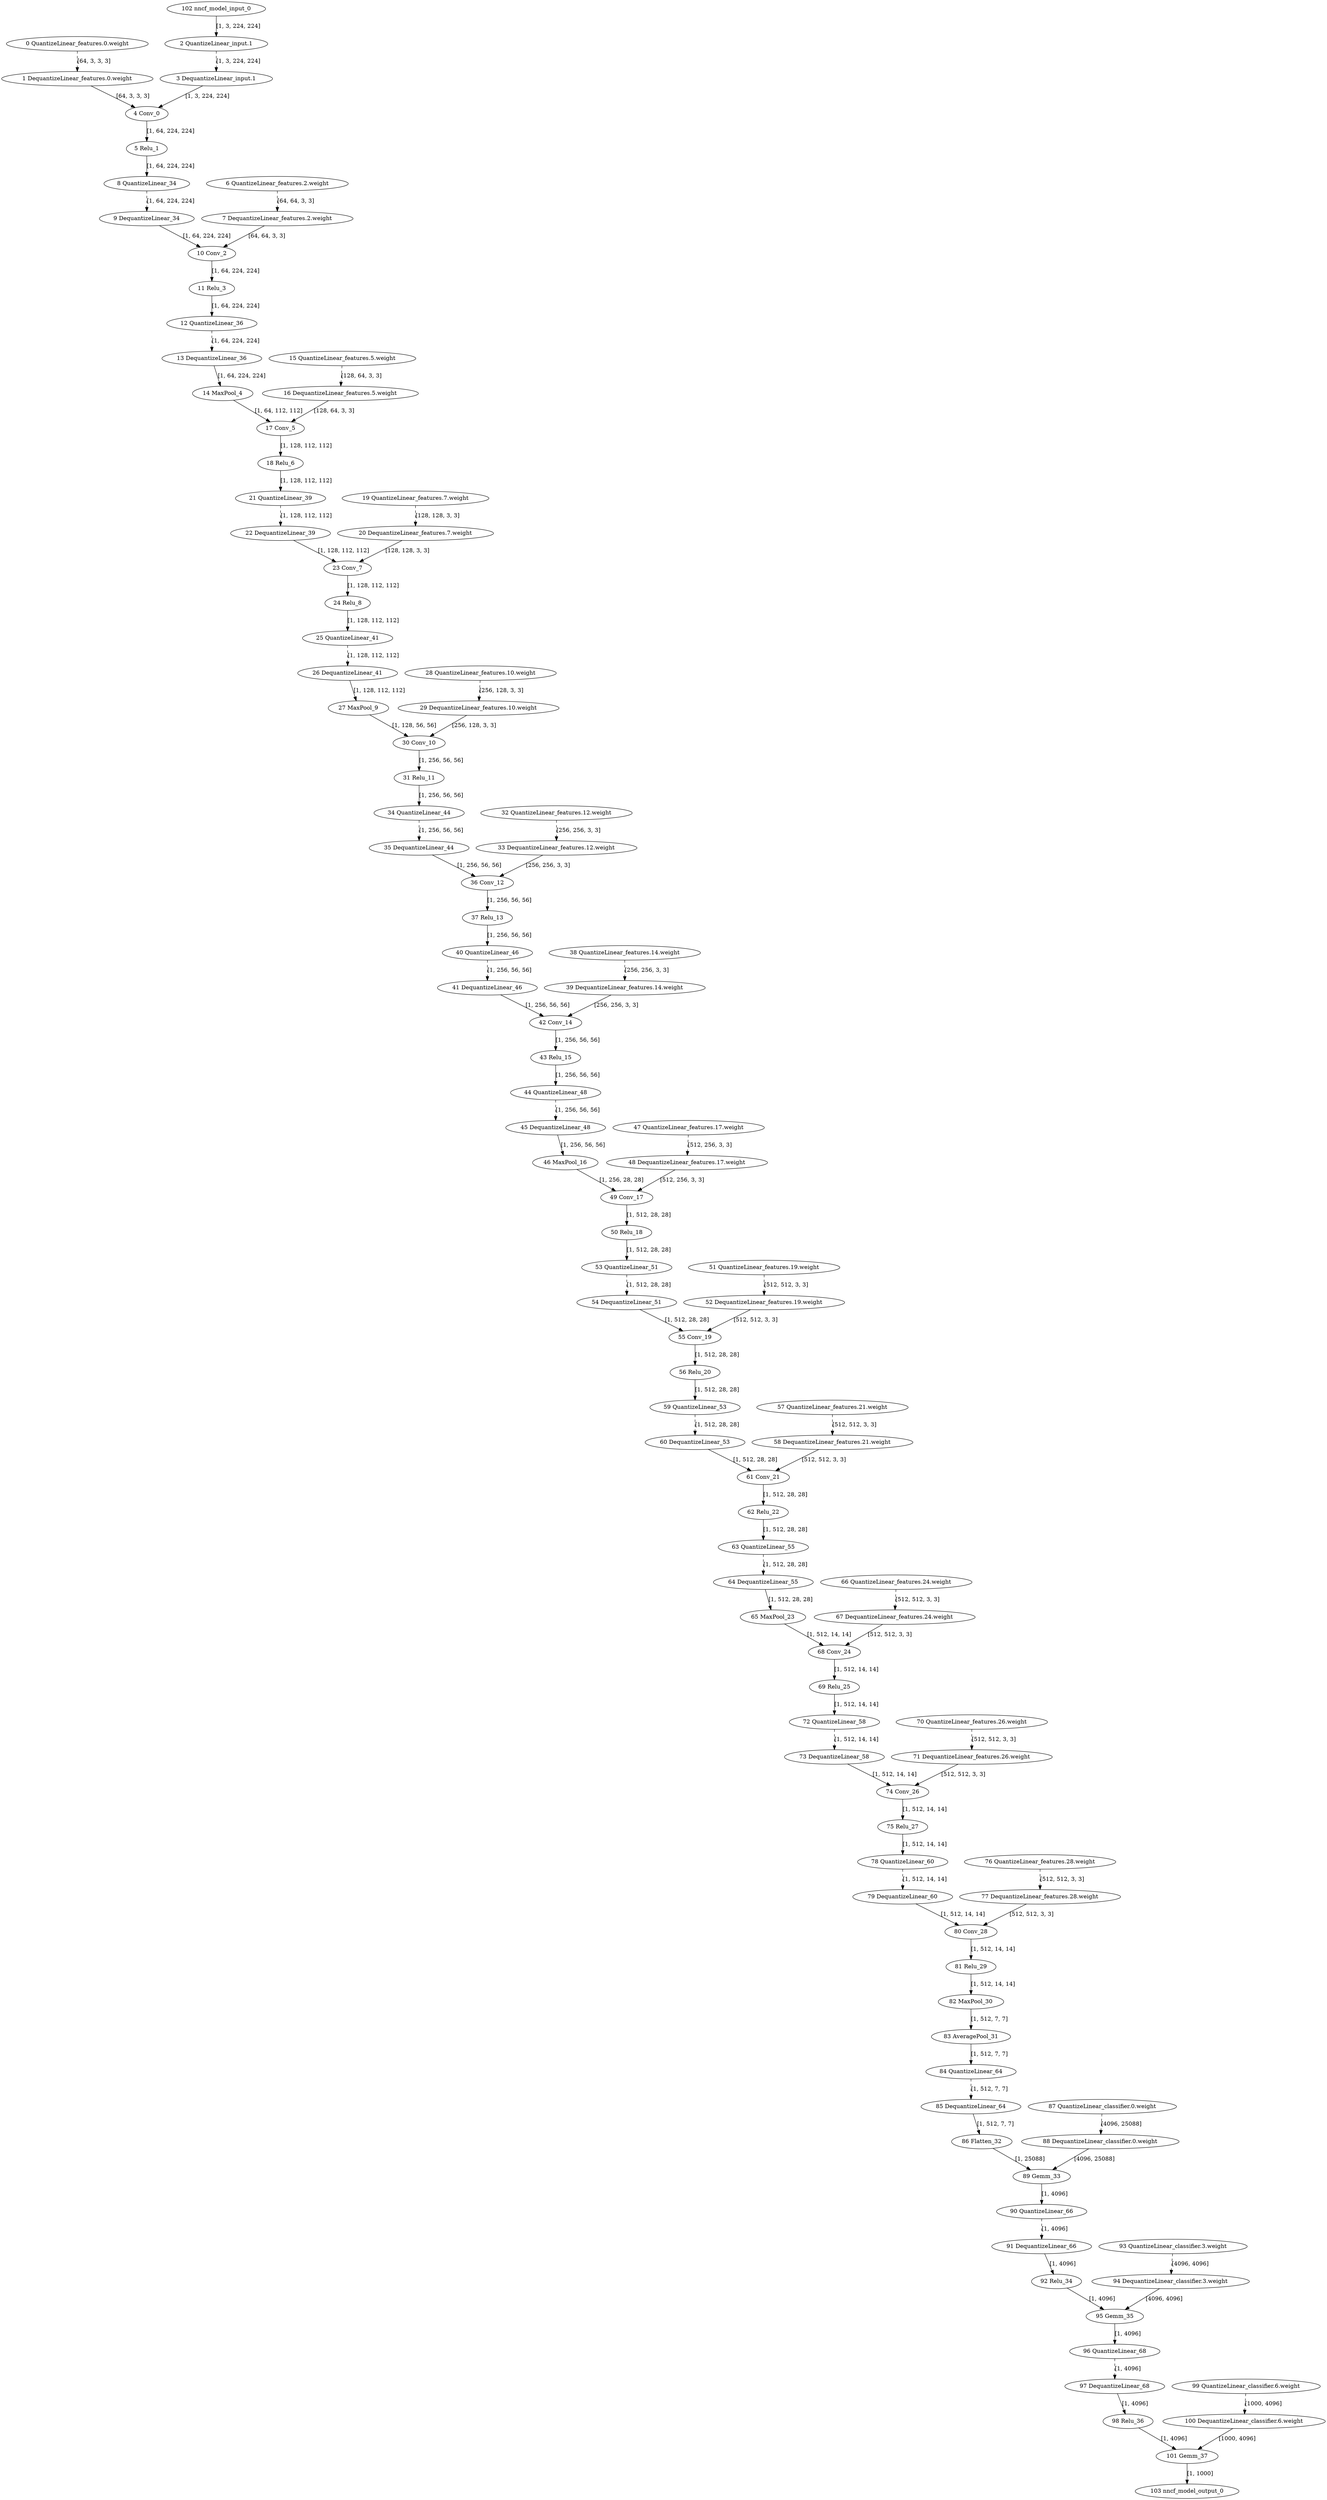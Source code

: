 strict digraph  {
"0 QuantizeLinear_features.0.weight" [id=0, type=QuantizeLinear];
"1 DequantizeLinear_features.0.weight" [id=1, type=DequantizeLinear];
"2 QuantizeLinear_input.1" [id=2, type=QuantizeLinear];
"3 DequantizeLinear_input.1" [id=3, type=DequantizeLinear];
"4 Conv_0" [id=4, type=Conv];
"5 Relu_1" [id=5, type=Relu];
"6 QuantizeLinear_features.2.weight" [id=6, type=QuantizeLinear];
"7 DequantizeLinear_features.2.weight" [id=7, type=DequantizeLinear];
"8 QuantizeLinear_34" [id=8, type=QuantizeLinear];
"9 DequantizeLinear_34" [id=9, type=DequantizeLinear];
"10 Conv_2" [id=10, type=Conv];
"11 Relu_3" [id=11, type=Relu];
"12 QuantizeLinear_36" [id=12, type=QuantizeLinear];
"13 DequantizeLinear_36" [id=13, type=DequantizeLinear];
"14 MaxPool_4" [id=14, type=MaxPool];
"15 QuantizeLinear_features.5.weight" [id=15, type=QuantizeLinear];
"16 DequantizeLinear_features.5.weight" [id=16, type=DequantizeLinear];
"17 Conv_5" [id=17, type=Conv];
"18 Relu_6" [id=18, type=Relu];
"19 QuantizeLinear_features.7.weight" [id=19, type=QuantizeLinear];
"20 DequantizeLinear_features.7.weight" [id=20, type=DequantizeLinear];
"21 QuantizeLinear_39" [id=21, type=QuantizeLinear];
"22 DequantizeLinear_39" [id=22, type=DequantizeLinear];
"23 Conv_7" [id=23, type=Conv];
"24 Relu_8" [id=24, type=Relu];
"25 QuantizeLinear_41" [id=25, type=QuantizeLinear];
"26 DequantizeLinear_41" [id=26, type=DequantizeLinear];
"27 MaxPool_9" [id=27, type=MaxPool];
"28 QuantizeLinear_features.10.weight" [id=28, type=QuantizeLinear];
"29 DequantizeLinear_features.10.weight" [id=29, type=DequantizeLinear];
"30 Conv_10" [id=30, type=Conv];
"31 Relu_11" [id=31, type=Relu];
"32 QuantizeLinear_features.12.weight" [id=32, type=QuantizeLinear];
"33 DequantizeLinear_features.12.weight" [id=33, type=DequantizeLinear];
"34 QuantizeLinear_44" [id=34, type=QuantizeLinear];
"35 DequantizeLinear_44" [id=35, type=DequantizeLinear];
"36 Conv_12" [id=36, type=Conv];
"37 Relu_13" [id=37, type=Relu];
"38 QuantizeLinear_features.14.weight" [id=38, type=QuantizeLinear];
"39 DequantizeLinear_features.14.weight" [id=39, type=DequantizeLinear];
"40 QuantizeLinear_46" [id=40, type=QuantizeLinear];
"41 DequantizeLinear_46" [id=41, type=DequantizeLinear];
"42 Conv_14" [id=42, type=Conv];
"43 Relu_15" [id=43, type=Relu];
"44 QuantizeLinear_48" [id=44, type=QuantizeLinear];
"45 DequantizeLinear_48" [id=45, type=DequantizeLinear];
"46 MaxPool_16" [id=46, type=MaxPool];
"47 QuantizeLinear_features.17.weight" [id=47, type=QuantizeLinear];
"48 DequantizeLinear_features.17.weight" [id=48, type=DequantizeLinear];
"49 Conv_17" [id=49, type=Conv];
"50 Relu_18" [id=50, type=Relu];
"51 QuantizeLinear_features.19.weight" [id=51, type=QuantizeLinear];
"52 DequantizeLinear_features.19.weight" [id=52, type=DequantizeLinear];
"53 QuantizeLinear_51" [id=53, type=QuantizeLinear];
"54 DequantizeLinear_51" [id=54, type=DequantizeLinear];
"55 Conv_19" [id=55, type=Conv];
"56 Relu_20" [id=56, type=Relu];
"57 QuantizeLinear_features.21.weight" [id=57, type=QuantizeLinear];
"58 DequantizeLinear_features.21.weight" [id=58, type=DequantizeLinear];
"59 QuantizeLinear_53" [id=59, type=QuantizeLinear];
"60 DequantizeLinear_53" [id=60, type=DequantizeLinear];
"61 Conv_21" [id=61, type=Conv];
"62 Relu_22" [id=62, type=Relu];
"63 QuantizeLinear_55" [id=63, type=QuantizeLinear];
"64 DequantizeLinear_55" [id=64, type=DequantizeLinear];
"65 MaxPool_23" [id=65, type=MaxPool];
"66 QuantizeLinear_features.24.weight" [id=66, type=QuantizeLinear];
"67 DequantizeLinear_features.24.weight" [id=67, type=DequantizeLinear];
"68 Conv_24" [id=68, type=Conv];
"69 Relu_25" [id=69, type=Relu];
"70 QuantizeLinear_features.26.weight" [id=70, type=QuantizeLinear];
"71 DequantizeLinear_features.26.weight" [id=71, type=DequantizeLinear];
"72 QuantizeLinear_58" [id=72, type=QuantizeLinear];
"73 DequantizeLinear_58" [id=73, type=DequantizeLinear];
"74 Conv_26" [id=74, type=Conv];
"75 Relu_27" [id=75, type=Relu];
"76 QuantizeLinear_features.28.weight" [id=76, type=QuantizeLinear];
"77 DequantizeLinear_features.28.weight" [id=77, type=DequantizeLinear];
"78 QuantizeLinear_60" [id=78, type=QuantizeLinear];
"79 DequantizeLinear_60" [id=79, type=DequantizeLinear];
"80 Conv_28" [id=80, type=Conv];
"81 Relu_29" [id=81, type=Relu];
"82 MaxPool_30" [id=82, type=MaxPool];
"83 AveragePool_31" [id=83, type=AveragePool];
"84 QuantizeLinear_64" [id=84, type=QuantizeLinear];
"85 DequantizeLinear_64" [id=85, type=DequantizeLinear];
"86 Flatten_32" [id=86, type=Flatten];
"87 QuantizeLinear_classifier.0.weight" [id=87, type=QuantizeLinear];
"88 DequantizeLinear_classifier.0.weight" [id=88, type=DequantizeLinear];
"89 Gemm_33" [id=89, type=Gemm];
"90 QuantizeLinear_66" [id=90, type=QuantizeLinear];
"91 DequantizeLinear_66" [id=91, type=DequantizeLinear];
"92 Relu_34" [id=92, type=Relu];
"93 QuantizeLinear_classifier.3.weight" [id=93, type=QuantizeLinear];
"94 DequantizeLinear_classifier.3.weight" [id=94, type=DequantizeLinear];
"95 Gemm_35" [id=95, type=Gemm];
"96 QuantizeLinear_68" [id=96, type=QuantizeLinear];
"97 DequantizeLinear_68" [id=97, type=DequantizeLinear];
"98 Relu_36" [id=98, type=Relu];
"99 QuantizeLinear_classifier.6.weight" [id=99, type=QuantizeLinear];
"100 DequantizeLinear_classifier.6.weight" [id=100, type=DequantizeLinear];
"101 Gemm_37" [id=101, type=Gemm];
"102 nncf_model_input_0" [id=102, type=nncf_model_input];
"103 nncf_model_output_0" [id=103, type=nncf_model_output];
"0 QuantizeLinear_features.0.weight" -> "1 DequantizeLinear_features.0.weight"  [label="[64, 3, 3, 3]", style=dashed];
"1 DequantizeLinear_features.0.weight" -> "4 Conv_0"  [label="[64, 3, 3, 3]", style=solid];
"2 QuantizeLinear_input.1" -> "3 DequantizeLinear_input.1"  [label="[1, 3, 224, 224]", style=dashed];
"3 DequantizeLinear_input.1" -> "4 Conv_0"  [label="[1, 3, 224, 224]", style=solid];
"4 Conv_0" -> "5 Relu_1"  [label="[1, 64, 224, 224]", style=solid];
"5 Relu_1" -> "8 QuantizeLinear_34"  [label="[1, 64, 224, 224]", style=solid];
"6 QuantizeLinear_features.2.weight" -> "7 DequantizeLinear_features.2.weight"  [label="[64, 64, 3, 3]", style=dashed];
"7 DequantizeLinear_features.2.weight" -> "10 Conv_2"  [label="[64, 64, 3, 3]", style=solid];
"8 QuantizeLinear_34" -> "9 DequantizeLinear_34"  [label="[1, 64, 224, 224]", style=dashed];
"9 DequantizeLinear_34" -> "10 Conv_2"  [label="[1, 64, 224, 224]", style=solid];
"10 Conv_2" -> "11 Relu_3"  [label="[1, 64, 224, 224]", style=solid];
"11 Relu_3" -> "12 QuantizeLinear_36"  [label="[1, 64, 224, 224]", style=solid];
"12 QuantizeLinear_36" -> "13 DequantizeLinear_36"  [label="[1, 64, 224, 224]", style=dashed];
"13 DequantizeLinear_36" -> "14 MaxPool_4"  [label="[1, 64, 224, 224]", style=solid];
"14 MaxPool_4" -> "17 Conv_5"  [label="[1, 64, 112, 112]", style=solid];
"15 QuantizeLinear_features.5.weight" -> "16 DequantizeLinear_features.5.weight"  [label="[128, 64, 3, 3]", style=dashed];
"16 DequantizeLinear_features.5.weight" -> "17 Conv_5"  [label="[128, 64, 3, 3]", style=solid];
"17 Conv_5" -> "18 Relu_6"  [label="[1, 128, 112, 112]", style=solid];
"18 Relu_6" -> "21 QuantizeLinear_39"  [label="[1, 128, 112, 112]", style=solid];
"19 QuantizeLinear_features.7.weight" -> "20 DequantizeLinear_features.7.weight"  [label="[128, 128, 3, 3]", style=dashed];
"20 DequantizeLinear_features.7.weight" -> "23 Conv_7"  [label="[128, 128, 3, 3]", style=solid];
"21 QuantizeLinear_39" -> "22 DequantizeLinear_39"  [label="[1, 128, 112, 112]", style=dashed];
"22 DequantizeLinear_39" -> "23 Conv_7"  [label="[1, 128, 112, 112]", style=solid];
"23 Conv_7" -> "24 Relu_8"  [label="[1, 128, 112, 112]", style=solid];
"24 Relu_8" -> "25 QuantizeLinear_41"  [label="[1, 128, 112, 112]", style=solid];
"25 QuantizeLinear_41" -> "26 DequantizeLinear_41"  [label="[1, 128, 112, 112]", style=dashed];
"26 DequantizeLinear_41" -> "27 MaxPool_9"  [label="[1, 128, 112, 112]", style=solid];
"27 MaxPool_9" -> "30 Conv_10"  [label="[1, 128, 56, 56]", style=solid];
"28 QuantizeLinear_features.10.weight" -> "29 DequantizeLinear_features.10.weight"  [label="[256, 128, 3, 3]", style=dashed];
"29 DequantizeLinear_features.10.weight" -> "30 Conv_10"  [label="[256, 128, 3, 3]", style=solid];
"30 Conv_10" -> "31 Relu_11"  [label="[1, 256, 56, 56]", style=solid];
"31 Relu_11" -> "34 QuantizeLinear_44"  [label="[1, 256, 56, 56]", style=solid];
"32 QuantizeLinear_features.12.weight" -> "33 DequantizeLinear_features.12.weight"  [label="[256, 256, 3, 3]", style=dashed];
"33 DequantizeLinear_features.12.weight" -> "36 Conv_12"  [label="[256, 256, 3, 3]", style=solid];
"34 QuantizeLinear_44" -> "35 DequantizeLinear_44"  [label="[1, 256, 56, 56]", style=dashed];
"35 DequantizeLinear_44" -> "36 Conv_12"  [label="[1, 256, 56, 56]", style=solid];
"36 Conv_12" -> "37 Relu_13"  [label="[1, 256, 56, 56]", style=solid];
"37 Relu_13" -> "40 QuantizeLinear_46"  [label="[1, 256, 56, 56]", style=solid];
"38 QuantizeLinear_features.14.weight" -> "39 DequantizeLinear_features.14.weight"  [label="[256, 256, 3, 3]", style=dashed];
"39 DequantizeLinear_features.14.weight" -> "42 Conv_14"  [label="[256, 256, 3, 3]", style=solid];
"40 QuantizeLinear_46" -> "41 DequantizeLinear_46"  [label="[1, 256, 56, 56]", style=dashed];
"41 DequantizeLinear_46" -> "42 Conv_14"  [label="[1, 256, 56, 56]", style=solid];
"42 Conv_14" -> "43 Relu_15"  [label="[1, 256, 56, 56]", style=solid];
"43 Relu_15" -> "44 QuantizeLinear_48"  [label="[1, 256, 56, 56]", style=solid];
"44 QuantizeLinear_48" -> "45 DequantizeLinear_48"  [label="[1, 256, 56, 56]", style=dashed];
"45 DequantizeLinear_48" -> "46 MaxPool_16"  [label="[1, 256, 56, 56]", style=solid];
"46 MaxPool_16" -> "49 Conv_17"  [label="[1, 256, 28, 28]", style=solid];
"47 QuantizeLinear_features.17.weight" -> "48 DequantizeLinear_features.17.weight"  [label="[512, 256, 3, 3]", style=dashed];
"48 DequantizeLinear_features.17.weight" -> "49 Conv_17"  [label="[512, 256, 3, 3]", style=solid];
"49 Conv_17" -> "50 Relu_18"  [label="[1, 512, 28, 28]", style=solid];
"50 Relu_18" -> "53 QuantizeLinear_51"  [label="[1, 512, 28, 28]", style=solid];
"51 QuantizeLinear_features.19.weight" -> "52 DequantizeLinear_features.19.weight"  [label="[512, 512, 3, 3]", style=dashed];
"52 DequantizeLinear_features.19.weight" -> "55 Conv_19"  [label="[512, 512, 3, 3]", style=solid];
"53 QuantizeLinear_51" -> "54 DequantizeLinear_51"  [label="[1, 512, 28, 28]", style=dashed];
"54 DequantizeLinear_51" -> "55 Conv_19"  [label="[1, 512, 28, 28]", style=solid];
"55 Conv_19" -> "56 Relu_20"  [label="[1, 512, 28, 28]", style=solid];
"56 Relu_20" -> "59 QuantizeLinear_53"  [label="[1, 512, 28, 28]", style=solid];
"57 QuantizeLinear_features.21.weight" -> "58 DequantizeLinear_features.21.weight"  [label="[512, 512, 3, 3]", style=dashed];
"58 DequantizeLinear_features.21.weight" -> "61 Conv_21"  [label="[512, 512, 3, 3]", style=solid];
"59 QuantizeLinear_53" -> "60 DequantizeLinear_53"  [label="[1, 512, 28, 28]", style=dashed];
"60 DequantizeLinear_53" -> "61 Conv_21"  [label="[1, 512, 28, 28]", style=solid];
"61 Conv_21" -> "62 Relu_22"  [label="[1, 512, 28, 28]", style=solid];
"62 Relu_22" -> "63 QuantizeLinear_55"  [label="[1, 512, 28, 28]", style=solid];
"63 QuantizeLinear_55" -> "64 DequantizeLinear_55"  [label="[1, 512, 28, 28]", style=dashed];
"64 DequantizeLinear_55" -> "65 MaxPool_23"  [label="[1, 512, 28, 28]", style=solid];
"65 MaxPool_23" -> "68 Conv_24"  [label="[1, 512, 14, 14]", style=solid];
"66 QuantizeLinear_features.24.weight" -> "67 DequantizeLinear_features.24.weight"  [label="[512, 512, 3, 3]", style=dashed];
"67 DequantizeLinear_features.24.weight" -> "68 Conv_24"  [label="[512, 512, 3, 3]", style=solid];
"68 Conv_24" -> "69 Relu_25"  [label="[1, 512, 14, 14]", style=solid];
"69 Relu_25" -> "72 QuantizeLinear_58"  [label="[1, 512, 14, 14]", style=solid];
"70 QuantizeLinear_features.26.weight" -> "71 DequantizeLinear_features.26.weight"  [label="[512, 512, 3, 3]", style=dashed];
"71 DequantizeLinear_features.26.weight" -> "74 Conv_26"  [label="[512, 512, 3, 3]", style=solid];
"72 QuantizeLinear_58" -> "73 DequantizeLinear_58"  [label="[1, 512, 14, 14]", style=dashed];
"73 DequantizeLinear_58" -> "74 Conv_26"  [label="[1, 512, 14, 14]", style=solid];
"74 Conv_26" -> "75 Relu_27"  [label="[1, 512, 14, 14]", style=solid];
"75 Relu_27" -> "78 QuantizeLinear_60"  [label="[1, 512, 14, 14]", style=solid];
"76 QuantizeLinear_features.28.weight" -> "77 DequantizeLinear_features.28.weight"  [label="[512, 512, 3, 3]", style=dashed];
"77 DequantizeLinear_features.28.weight" -> "80 Conv_28"  [label="[512, 512, 3, 3]", style=solid];
"78 QuantizeLinear_60" -> "79 DequantizeLinear_60"  [label="[1, 512, 14, 14]", style=dashed];
"79 DequantizeLinear_60" -> "80 Conv_28"  [label="[1, 512, 14, 14]", style=solid];
"80 Conv_28" -> "81 Relu_29"  [label="[1, 512, 14, 14]", style=solid];
"81 Relu_29" -> "82 MaxPool_30"  [label="[1, 512, 14, 14]", style=solid];
"82 MaxPool_30" -> "83 AveragePool_31"  [label="[1, 512, 7, 7]", style=solid];
"83 AveragePool_31" -> "84 QuantizeLinear_64"  [label="[1, 512, 7, 7]", style=solid];
"84 QuantizeLinear_64" -> "85 DequantizeLinear_64"  [label="[1, 512, 7, 7]", style=dashed];
"85 DequantizeLinear_64" -> "86 Flatten_32"  [label="[1, 512, 7, 7]", style=solid];
"86 Flatten_32" -> "89 Gemm_33"  [label="[1, 25088]", style=solid];
"87 QuantizeLinear_classifier.0.weight" -> "88 DequantizeLinear_classifier.0.weight"  [label="[4096, 25088]", style=dashed];
"88 DequantizeLinear_classifier.0.weight" -> "89 Gemm_33"  [label="[4096, 25088]", style=solid];
"89 Gemm_33" -> "90 QuantizeLinear_66"  [label="[1, 4096]", style=solid];
"90 QuantizeLinear_66" -> "91 DequantizeLinear_66"  [label="[1, 4096]", style=dashed];
"91 DequantizeLinear_66" -> "92 Relu_34"  [label="[1, 4096]", style=solid];
"92 Relu_34" -> "95 Gemm_35"  [label="[1, 4096]", style=solid];
"93 QuantizeLinear_classifier.3.weight" -> "94 DequantizeLinear_classifier.3.weight"  [label="[4096, 4096]", style=dashed];
"94 DequantizeLinear_classifier.3.weight" -> "95 Gemm_35"  [label="[4096, 4096]", style=solid];
"95 Gemm_35" -> "96 QuantizeLinear_68"  [label="[1, 4096]", style=solid];
"96 QuantizeLinear_68" -> "97 DequantizeLinear_68"  [label="[1, 4096]", style=dashed];
"97 DequantizeLinear_68" -> "98 Relu_36"  [label="[1, 4096]", style=solid];
"98 Relu_36" -> "101 Gemm_37"  [label="[1, 4096]", style=solid];
"99 QuantizeLinear_classifier.6.weight" -> "100 DequantizeLinear_classifier.6.weight"  [label="[1000, 4096]", style=dashed];
"100 DequantizeLinear_classifier.6.weight" -> "101 Gemm_37"  [label="[1000, 4096]", style=solid];
"101 Gemm_37" -> "103 nncf_model_output_0"  [label="[1, 1000]", style=solid];
"102 nncf_model_input_0" -> "2 QuantizeLinear_input.1"  [label="[1, 3, 224, 224]", style=solid];
}
